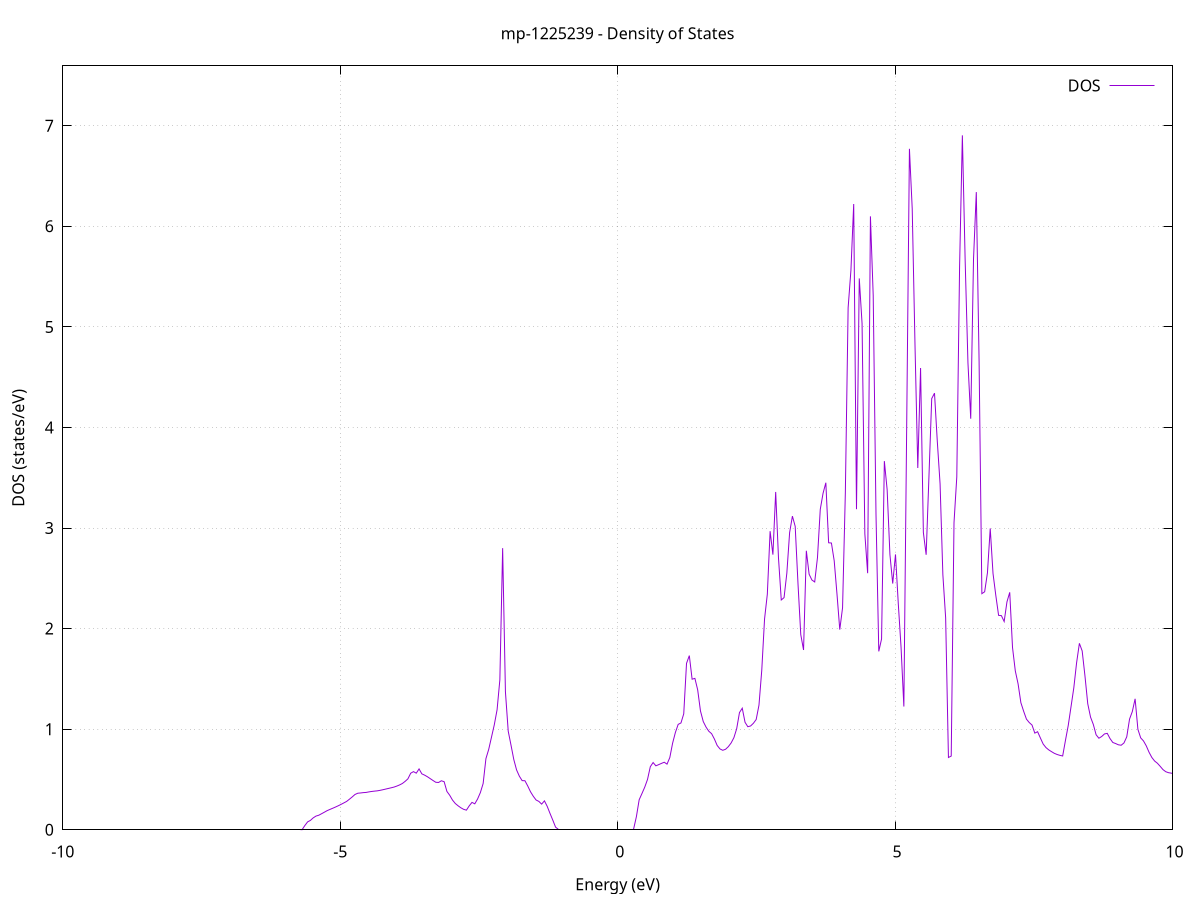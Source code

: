set title 'mp-1225239 - Density of States'
set xlabel 'Energy (eV)'
set ylabel 'DOS (states/eV)'
set grid
set xrange [-10:10]
set yrange [0:7.595]
set xzeroaxis lt -1
set terminal png size 800,600
set output 'mp-1225239_dos_gnuplot.png'
plot '-' using 1:2 with lines title 'DOS'
-51.434400 0.000000
-51.384200 0.000000
-51.334000 0.000000
-51.283800 0.000000
-51.233600 0.000000
-51.183400 0.000000
-51.133100 0.000000
-51.082900 0.000000
-51.032700 0.000000
-50.982500 0.000000
-50.932300 0.000000
-50.882100 0.000000
-50.831900 0.000000
-50.781600 0.000000
-50.731400 0.000000
-50.681200 0.000000
-50.631000 0.000000
-50.580800 0.000000
-50.530600 0.000000
-50.480300 0.000000
-50.430100 0.000000
-50.379900 0.000000
-50.329700 0.000000
-50.279500 0.000000
-50.229300 0.000000
-50.179100 0.000000
-50.128800 0.000000
-50.078600 0.000000
-50.028400 0.000000
-49.978200 0.000000
-49.928000 0.000000
-49.877800 0.000000
-49.827500 0.000000
-49.777300 0.000000
-49.727100 0.000000
-49.676900 0.000000
-49.626700 0.000000
-49.576500 0.000000
-49.526200 0.000000
-49.476000 0.000000
-49.425800 0.000000
-49.375600 0.000000
-49.325400 0.000000
-49.275200 0.000000
-49.225000 0.000000
-49.174700 0.000000
-49.124500 0.000000
-49.074300 0.000000
-49.024100 0.000000
-48.973900 0.000000
-48.923700 0.000000
-48.873400 0.000000
-48.823200 0.000000
-48.773000 0.000000
-48.722800 0.000000
-48.672600 0.000000
-48.622400 0.000000
-48.572200 0.000000
-48.521900 0.000000
-48.471700 0.000000
-48.421500 0.000000
-48.371300 0.000000
-48.321100 0.000000
-48.270900 0.000000
-48.220600 0.000000
-48.170400 0.000000
-48.120200 0.000000
-48.070000 0.000000
-48.019800 0.000000
-47.969600 0.000000
-47.919400 0.000000
-47.869100 0.000000
-47.818900 0.000000
-47.768700 0.000000
-47.718500 0.000000
-47.668300 0.000000
-47.618100 0.000000
-47.567800 0.000000
-47.517600 0.000000
-47.467400 0.000000
-47.417200 0.000000
-47.367000 0.000000
-47.316800 0.000000
-47.266600 0.000000
-47.216300 0.000000
-47.166100 0.000000
-47.115900 0.000000
-47.065700 0.000000
-47.015500 0.000000
-46.965300 0.000000
-46.915000 0.000000
-46.864800 109.337100
-46.814600 0.000000
-46.764400 26.305300
-46.714200 55.112100
-46.664000 0.000000
-46.613800 0.000000
-46.563500 0.000000
-46.513300 0.000000
-46.463100 0.000000
-46.412900 0.000000
-46.362700 37.001000
-46.312500 0.000000
-46.262200 0.000000
-46.212000 0.000000
-46.161800 0.000000
-46.111600 0.000000
-46.061400 0.000000
-46.011200 0.000000
-45.961000 0.000000
-45.910700 0.000000
-45.860500 0.000000
-45.810300 0.000000
-45.760100 0.000000
-45.709900 0.000000
-45.659700 0.000000
-45.609400 0.000000
-45.559200 0.000000
-45.509000 0.000000
-45.458800 0.000000
-45.408600 0.000000
-45.358400 0.000000
-45.308200 0.000000
-45.257900 0.000000
-45.207700 0.000000
-45.157500 0.000000
-45.107300 0.000000
-45.057100 0.000000
-45.006900 0.000000
-44.956600 0.000000
-44.906400 0.000000
-44.856200 0.000000
-44.806000 0.000000
-44.755800 0.000000
-44.705600 0.000000
-44.655400 0.000000
-44.605100 0.000000
-44.554900 0.000000
-44.504700 0.000000
-44.454500 0.000000
-44.404300 0.000000
-44.354100 0.000000
-44.303800 0.000000
-44.253600 0.000000
-44.203400 0.000000
-44.153200 0.000000
-44.103000 0.000000
-44.052800 0.000000
-44.002600 0.000000
-43.952300 0.000000
-43.902100 0.000000
-43.851900 0.000000
-43.801700 0.000000
-43.751500 0.000000
-43.701300 0.000000
-43.651000 0.000000
-43.600800 0.000000
-43.550600 0.000000
-43.500400 0.000000
-43.450200 0.000000
-43.400000 0.000000
-43.349800 0.000000
-43.299500 0.000000
-43.249300 0.000000
-43.199100 0.000000
-43.148900 0.000000
-43.098700 0.000000
-43.048500 0.000000
-42.998200 0.000000
-42.948000 0.000000
-42.897800 0.000000
-42.847600 0.000000
-42.797400 0.000000
-42.747200 0.000000
-42.697000 0.000000
-42.646700 0.000000
-42.596500 0.000000
-42.546300 0.000000
-42.496100 0.000000
-42.445900 0.000000
-42.395700 0.000000
-42.345400 0.000000
-42.295200 0.000000
-42.245000 0.000000
-42.194800 0.000000
-42.144600 0.000000
-42.094400 0.000000
-42.044200 0.000000
-41.993900 0.000000
-41.943700 0.000000
-41.893500 0.000000
-41.843300 0.000000
-41.793100 0.000000
-41.742900 0.000000
-41.692600 0.000000
-41.642400 0.000000
-41.592200 0.000000
-41.542000 0.000000
-41.491800 0.000000
-41.441600 0.000000
-41.391400 0.000000
-41.341100 0.000000
-41.290900 0.000000
-41.240700 0.000000
-41.190500 0.000000
-41.140300 0.000000
-41.090100 0.000000
-41.039800 0.000000
-40.989600 0.000000
-40.939400 0.000000
-40.889200 0.000000
-40.839000 0.000000
-40.788800 0.000000
-40.738500 0.000000
-40.688300 0.000000
-40.638100 0.000000
-40.587900 0.000000
-40.537700 0.000000
-40.487500 0.000000
-40.437300 0.000000
-40.387000 0.000000
-40.336800 0.000000
-40.286600 0.000000
-40.236400 0.000000
-40.186200 0.000000
-40.136000 0.000000
-40.085700 0.000000
-40.035500 0.000000
-39.985300 0.000000
-39.935100 0.000000
-39.884900 0.000000
-39.834700 0.000000
-39.784500 0.000000
-39.734200 0.000000
-39.684000 0.000000
-39.633800 0.000000
-39.583600 0.000000
-39.533400 0.000000
-39.483200 0.000000
-39.432900 0.000000
-39.382700 0.000000
-39.332500 0.000000
-39.282300 0.000000
-39.232100 0.000000
-39.181900 0.000000
-39.131700 0.000000
-39.081400 0.000000
-39.031200 0.000000
-38.981000 0.000000
-38.930800 0.000000
-38.880600 0.000000
-38.830400 0.000000
-38.780100 0.000000
-38.729900 0.000000
-38.679700 0.000000
-38.629500 0.000000
-38.579300 0.000000
-38.529100 0.000000
-38.478900 0.000000
-38.428600 0.000000
-38.378400 0.000000
-38.328200 0.000000
-38.278000 0.000000
-38.227800 0.000000
-38.177600 0.000000
-38.127300 0.000000
-38.077100 0.000000
-38.026900 0.000000
-37.976700 0.000000
-37.926500 0.000000
-37.876300 0.000000
-37.826100 0.000000
-37.775800 0.000000
-37.725600 0.000000
-37.675400 0.000000
-37.625200 0.000000
-37.575000 0.000000
-37.524800 0.000000
-37.474500 0.000000
-37.424300 0.000000
-37.374100 0.000000
-37.323900 0.000000
-37.273700 0.000000
-37.223500 0.000000
-37.173300 0.000000
-37.123000 0.000000
-37.072800 0.000000
-37.022600 0.000000
-36.972400 0.000000
-36.922200 0.000000
-36.872000 0.000000
-36.821700 0.000000
-36.771500 0.000000
-36.721300 0.000000
-36.671100 0.000000
-36.620900 0.000000
-36.570700 0.000000
-36.520500 0.000000
-36.470200 0.000000
-36.420000 0.000000
-36.369800 0.000000
-36.319600 0.000000
-36.269400 0.000000
-36.219200 0.000000
-36.168900 0.000000
-36.118700 0.000000
-36.068500 0.000000
-36.018300 0.000000
-35.968100 0.000000
-35.917900 0.000000
-35.867700 0.000000
-35.817400 0.000000
-35.767200 0.000000
-35.717000 0.000000
-35.666800 0.000000
-35.616600 0.000000
-35.566400 0.000000
-35.516100 0.000000
-35.465900 0.000000
-35.415700 0.000000
-35.365500 0.000000
-35.315300 0.000000
-35.265100 0.000000
-35.214900 0.000000
-35.164600 0.000000
-35.114400 0.000000
-35.064200 0.000000
-35.014000 0.000000
-34.963800 0.000000
-34.913600 0.000000
-34.863300 0.000000
-34.813100 0.000000
-34.762900 0.000000
-34.712700 0.000000
-34.662500 0.000000
-34.612300 0.000000
-34.562100 0.000000
-34.511800 0.000000
-34.461600 0.000000
-34.411400 0.000000
-34.361200 0.000000
-34.311000 0.000000
-34.260800 0.000000
-34.210500 0.000000
-34.160300 0.000000
-34.110100 0.000000
-34.059900 0.000000
-34.009700 0.000000
-33.959500 0.000000
-33.909300 0.000000
-33.859000 0.000000
-33.808800 0.000000
-33.758600 0.000000
-33.708400 0.000000
-33.658200 0.000000
-33.608000 0.000000
-33.557700 0.000000
-33.507500 0.000000
-33.457300 0.000000
-33.407100 0.000000
-33.356900 0.000000
-33.306700 0.000000
-33.256500 0.000000
-33.206200 0.000000
-33.156000 0.000000
-33.105800 0.000000
-33.055600 0.000000
-33.005400 0.000000
-32.955200 0.000000
-32.904900 0.000000
-32.854700 0.000000
-32.804500 0.000000
-32.754300 0.000000
-32.704100 0.000000
-32.653900 0.000000
-32.603700 0.000000
-32.553400 0.000000
-32.503200 0.000000
-32.453000 0.000000
-32.402800 0.000000
-32.352600 0.000000
-32.302400 0.000000
-32.252100 0.000000
-32.201900 0.000000
-32.151700 0.000000
-32.101500 0.000000
-32.051300 0.000000
-32.001100 0.000000
-31.950800 0.000000
-31.900600 0.000000
-31.850400 0.000000
-31.800200 0.000000
-31.750000 0.000000
-31.699800 0.000000
-31.649600 0.000000
-31.599300 0.000000
-31.549100 0.000000
-31.498900 0.000000
-31.448700 0.000000
-31.398500 0.000000
-31.348300 0.000000
-31.298000 0.000000
-31.247800 0.000000
-31.197600 0.000000
-31.147400 0.000000
-31.097200 0.000000
-31.047000 0.000000
-30.996800 0.000000
-30.946500 0.000000
-30.896300 0.000000
-30.846100 0.000000
-30.795900 0.000000
-30.745700 0.000000
-30.695500 0.000000
-30.645200 0.000000
-30.595000 0.000000
-30.544800 0.000000
-30.494600 0.000000
-30.444400 0.000000
-30.394200 0.000000
-30.344000 0.000000
-30.293700 0.000000
-30.243500 0.000000
-30.193300 0.000000
-30.143100 0.000000
-30.092900 0.000000
-30.042700 0.000000
-29.992400 0.000000
-29.942200 0.000000
-29.892000 0.000000
-29.841800 0.000000
-29.791600 0.000000
-29.741400 0.000000
-29.691200 0.000000
-29.640900 0.000000
-29.590700 0.000000
-29.540500 0.000000
-29.490300 0.000000
-29.440100 0.000000
-29.389900 0.000000
-29.339600 0.000000
-29.289400 0.000000
-29.239200 0.000000
-29.189000 0.000000
-29.138800 0.000000
-29.088600 0.000000
-29.038400 0.000000
-28.988100 0.000000
-28.937900 0.000000
-28.887700 0.000000
-28.837500 0.000000
-28.787300 0.000000
-28.737100 0.000000
-28.686800 0.000000
-28.636600 0.000000
-28.586400 0.000000
-28.536200 0.000000
-28.486000 0.000000
-28.435800 0.000000
-28.385600 0.000000
-28.335300 0.000000
-28.285100 0.000000
-28.234900 0.000000
-28.184700 0.000000
-28.134500 0.000000
-28.084300 0.000000
-28.034000 0.000000
-27.983800 0.000000
-27.933600 0.000000
-27.883400 0.000000
-27.833200 0.000000
-27.783000 0.000000
-27.732800 0.000000
-27.682500 0.000000
-27.632300 0.000000
-27.582100 0.000000
-27.531900 0.000000
-27.481700 0.000000
-27.431500 0.000000
-27.381200 0.000000
-27.331000 0.000000
-27.280800 0.000000
-27.230600 0.000000
-27.180400 0.000000
-27.130200 0.000000
-27.080000 0.000000
-27.029700 0.000000
-26.979500 0.000000
-26.929300 0.000000
-26.879100 0.000000
-26.828900 0.000000
-26.778700 0.000000
-26.728400 0.000000
-26.678200 0.000000
-26.628000 0.000000
-26.577800 0.000000
-26.527600 0.000000
-26.477400 0.000000
-26.427200 0.000000
-26.376900 0.000000
-26.326700 0.000000
-26.276500 0.000000
-26.226300 0.000000
-26.176100 0.000000
-26.125900 0.000000
-26.075600 0.000000
-26.025400 0.000000
-25.975200 0.000000
-25.925000 0.000000
-25.874800 0.000000
-25.824600 0.000000
-25.774400 0.000000
-25.724100 0.000000
-25.673900 0.000000
-25.623700 0.000000
-25.573500 0.000000
-25.523300 0.000000
-25.473100 0.000000
-25.422800 0.000000
-25.372600 0.000000
-25.322400 0.000000
-25.272200 0.000000
-25.222000 0.000000
-25.171800 0.000000
-25.121600 0.000000
-25.071300 0.000000
-25.021100 0.000000
-24.970900 0.000000
-24.920700 0.000000
-24.870500 0.000000
-24.820300 0.000000
-24.770000 0.000000
-24.719800 0.000000
-24.669600 0.000000
-24.619400 0.000000
-24.569200 0.000000
-24.519000 0.000000
-24.468800 0.000000
-24.418500 0.000000
-24.368300 0.000000
-24.318100 0.000000
-24.267900 0.000000
-24.217700 0.000000
-24.167500 0.000000
-24.117200 0.000000
-24.067000 0.000000
-24.016800 0.000000
-23.966600 0.000000
-23.916400 0.000000
-23.866200 0.000000
-23.815900 0.000000
-23.765700 0.000000
-23.715500 0.000000
-23.665300 0.000000
-23.615100 0.000000
-23.564900 0.000000
-23.514700 0.000000
-23.464400 0.000000
-23.414200 0.000000
-23.364000 0.000000
-23.313800 0.000000
-23.263600 0.000000
-23.213400 0.000000
-23.163100 0.000000
-23.112900 0.000000
-23.062700 0.000000
-23.012500 0.000000
-22.962300 0.000000
-22.912100 0.000000
-22.861900 0.000000
-22.811600 0.000000
-22.761400 0.000000
-22.711200 0.000000
-22.661000 0.000000
-22.610800 0.000000
-22.560600 0.000000
-22.510300 0.000000
-22.460100 0.000000
-22.409900 0.000000
-22.359700 0.000000
-22.309500 0.000000
-22.259300 0.000000
-22.209100 0.000000
-22.158800 0.000000
-22.108600 0.000000
-22.058400 0.000000
-22.008200 0.000000
-21.958000 0.000000
-21.907800 0.000000
-21.857500 0.000000
-21.807300 0.000000
-21.757100 0.000000
-21.706900 0.000000
-21.656700 0.000000
-21.606500 0.000000
-21.556300 0.000000
-21.506000 0.000000
-21.455800 0.000000
-21.405600 0.000000
-21.355400 0.000000
-21.305200 0.000000
-21.255000 0.000000
-21.204700 0.000000
-21.154500 0.000000
-21.104300 0.000000
-21.054100 0.000000
-21.003900 0.000000
-20.953700 0.000000
-20.903500 0.000000
-20.853200 0.000000
-20.803000 0.000000
-20.752800 0.000000
-20.702600 0.000000
-20.652400 0.000000
-20.602200 0.000000
-20.551900 0.000000
-20.501700 0.000000
-20.451500 0.000000
-20.401300 0.000000
-20.351100 0.000000
-20.300900 0.000000
-20.250700 0.000000
-20.200400 0.000000
-20.150200 0.000000
-20.100000 0.000000
-20.049800 0.000000
-19.999600 0.000000
-19.949400 0.000000
-19.899100 0.000000
-19.848900 0.000000
-19.798700 0.000000
-19.748500 0.000000
-19.698300 0.000000
-19.648100 0.000000
-19.597900 0.000000
-19.547600 0.000000
-19.497400 0.000000
-19.447200 0.000000
-19.397000 0.000000
-19.346800 0.000000
-19.296600 0.000000
-19.246300 0.000000
-19.196100 0.000000
-19.145900 0.000000
-19.095700 0.000000
-19.045500 0.000000
-18.995300 0.000000
-18.945100 0.000000
-18.894800 0.000000
-18.844600 0.000000
-18.794400 0.000000
-18.744200 0.000000
-18.694000 0.000000
-18.643800 0.000000
-18.593500 0.000000
-18.543300 0.000000
-18.493100 0.000000
-18.442900 0.000000
-18.392700 0.000000
-18.342500 0.000000
-18.292300 0.000000
-18.242000 0.000000
-18.191800 0.000000
-18.141600 0.000000
-18.091400 0.000000
-18.041200 0.000000
-17.991000 0.000000
-17.940700 0.000000
-17.890500 0.000000
-17.840300 0.000000
-17.790100 0.000000
-17.739900 0.000000
-17.689700 0.000000
-17.639500 0.000000
-17.589200 0.000000
-17.539000 0.000000
-17.488800 0.000000
-17.438600 0.000000
-17.388400 93.731900
-17.338200 68.936900
-17.287900 0.000000
-17.237700 0.000000
-17.187500 0.000000
-17.137300 0.000000
-17.087100 0.000000
-17.036900 0.000000
-16.986700 0.000000
-16.936400 0.000000
-16.886200 0.000000
-16.836000 0.000000
-16.785800 0.000000
-16.735600 0.000000
-16.685400 0.000000
-16.635100 0.000000
-16.584900 0.000000
-16.534700 0.000000
-16.484500 0.000000
-16.434300 0.000000
-16.384100 0.000000
-16.333900 0.000000
-16.283600 0.000000
-16.233400 0.000000
-16.183200 0.000000
-16.133000 0.000000
-16.082800 0.000000
-16.032600 0.000000
-15.982300 0.000000
-15.932100 0.000000
-15.881900 0.000000
-15.831700 0.000000
-15.781500 0.000000
-15.731300 0.000000
-15.681100 0.000000
-15.630800 0.000000
-15.580600 0.000000
-15.530400 0.000000
-15.480200 0.000000
-15.430000 0.000000
-15.379800 0.000000
-15.329500 0.000000
-15.279300 0.000000
-15.229100 0.000000
-15.178900 0.000000
-15.128700 0.000000
-15.078500 0.000000
-15.028200 0.000000
-14.978000 0.000000
-14.927800 0.000000
-14.877600 0.000000
-14.827400 0.000000
-14.777200 0.000000
-14.727000 0.000000
-14.676700 0.000000
-14.626500 0.000000
-14.576300 0.000000
-14.526100 0.000000
-14.475900 0.000000
-14.425700 0.000000
-14.375400 0.000000
-14.325200 0.000000
-14.275000 0.000000
-14.224800 0.000000
-14.174600 0.000000
-14.124400 0.000000
-14.074200 0.000000
-14.023900 0.000000
-13.973700 0.000000
-13.923500 0.000000
-13.873300 0.000000
-13.823100 0.000000
-13.772900 0.000000
-13.722600 0.000000
-13.672400 0.000000
-13.622200 0.000000
-13.572000 0.000000
-13.521800 0.000000
-13.471600 0.000000
-13.421400 0.000000
-13.371100 0.000000
-13.320900 0.000000
-13.270700 0.000000
-13.220500 0.000000
-13.170300 0.000000
-13.120100 0.000000
-13.069800 0.000000
-13.019600 0.000000
-12.969400 0.000000
-12.919200 0.000000
-12.869000 0.000000
-12.818800 0.000000
-12.768600 0.000000
-12.718300 0.000000
-12.668100 0.000000
-12.617900 0.000000
-12.567700 0.000000
-12.517500 0.000000
-12.467300 0.000000
-12.417000 0.000000
-12.366800 0.000000
-12.316600 0.000000
-12.266400 0.000000
-12.216200 0.000000
-12.166000 0.000000
-12.115800 0.000000
-12.065500 0.000000
-12.015300 0.000000
-11.965100 0.000000
-11.914900 0.000000
-11.864700 0.000000
-11.814500 0.000000
-11.764200 0.000000
-11.714000 0.000000
-11.663800 0.000000
-11.613600 0.000000
-11.563400 0.000000
-11.513200 0.000000
-11.463000 0.000000
-11.412700 0.000000
-11.362500 0.000000
-11.312300 0.000000
-11.262100 0.000000
-11.211900 0.000000
-11.161700 0.000000
-11.111400 0.000000
-11.061200 0.000000
-11.011000 0.000000
-10.960800 0.000000
-10.910600 0.000000
-10.860400 0.000000
-10.810200 0.000000
-10.759900 0.000000
-10.709700 0.000000
-10.659500 0.000000
-10.609300 0.000000
-10.559100 0.000000
-10.508900 0.000000
-10.458600 0.000000
-10.408400 0.000000
-10.358200 0.000000
-10.308000 0.000000
-10.257800 0.000000
-10.207600 0.000000
-10.157400 0.000000
-10.107100 0.000000
-10.056900 0.000000
-10.006700 0.000000
-9.956500 0.000000
-9.906300 0.000000
-9.856100 0.000000
-9.805800 0.000000
-9.755600 0.000000
-9.705400 0.000000
-9.655200 0.000000
-9.605000 0.000000
-9.554800 0.000000
-9.504600 0.000000
-9.454300 0.000000
-9.404100 0.000000
-9.353900 0.000000
-9.303700 0.000000
-9.253500 0.000000
-9.203300 0.000000
-9.153000 0.000000
-9.102800 0.000000
-9.052600 0.000000
-9.002400 0.000000
-8.952200 0.000000
-8.902000 0.000000
-8.851800 0.000000
-8.801500 0.000000
-8.751300 0.000000
-8.701100 0.000000
-8.650900 0.000000
-8.600700 0.000000
-8.550500 0.000000
-8.500200 0.000000
-8.450000 0.000000
-8.399800 0.000000
-8.349600 0.000000
-8.299400 0.000000
-8.249200 0.000000
-8.199000 0.000000
-8.148700 0.000000
-8.098500 0.000000
-8.048300 0.000000
-7.998100 0.000000
-7.947900 0.000000
-7.897700 0.000000
-7.847400 0.000000
-7.797200 0.000000
-7.747000 0.000000
-7.696800 0.000000
-7.646600 0.000000
-7.596400 0.000000
-7.546200 0.000000
-7.495900 0.000000
-7.445700 0.000000
-7.395500 0.000000
-7.345300 0.000000
-7.295100 0.000000
-7.244900 0.000000
-7.194600 0.000000
-7.144400 0.000000
-7.094200 0.000000
-7.044000 0.000000
-6.993800 0.000000
-6.943600 0.000000
-6.893400 0.000000
-6.843100 0.000000
-6.792900 0.000000
-6.742700 0.000000
-6.692500 0.000000
-6.642300 0.000000
-6.592100 0.000000
-6.541800 0.000000
-6.491600 0.000000
-6.441400 0.000000
-6.391200 0.000000
-6.341000 0.000000
-6.290800 0.000000
-6.240500 0.000000
-6.190300 0.000000
-6.140100 0.000000
-6.089900 0.000000
-6.039700 0.000000
-5.989500 0.000000
-5.939300 0.000000
-5.889000 0.000000
-5.838800 0.000000
-5.788600 0.000000
-5.738400 0.000000
-5.688200 0.000400
-5.638000 0.041800
-5.587700 0.078500
-5.537500 0.093100
-5.487300 0.118200
-5.437100 0.136100
-5.386900 0.144500
-5.336700 0.159400
-5.286500 0.174500
-5.236200 0.190100
-5.186000 0.202200
-5.135800 0.213900
-5.085600 0.225900
-5.035400 0.238700
-4.985200 0.252400
-4.934900 0.267100
-4.884700 0.281800
-4.834500 0.303700
-4.784300 0.326300
-4.734100 0.350800
-4.683900 0.363400
-4.633700 0.366000
-4.583400 0.369400
-4.533200 0.371400
-4.483000 0.376600
-4.432800 0.381000
-4.382600 0.384300
-4.332400 0.387100
-4.282100 0.392100
-4.231900 0.398000
-4.181700 0.404500
-4.131500 0.411000
-4.081300 0.417500
-4.031100 0.424500
-3.980900 0.434200
-3.930600 0.445800
-3.880400 0.460000
-3.830200 0.481300
-3.780000 0.506400
-3.729800 0.562300
-3.679600 0.578100
-3.629300 0.562900
-3.579100 0.605100
-3.528900 0.556100
-3.478700 0.543200
-3.428500 0.527300
-3.378300 0.508700
-3.328100 0.490100
-3.277800 0.472300
-3.227600 0.470300
-3.177400 0.487300
-3.127200 0.478300
-3.077000 0.381200
-3.026800 0.343200
-2.976500 0.295600
-2.926300 0.261400
-2.876100 0.238500
-2.825900 0.218800
-2.775700 0.203200
-2.725500 0.195100
-2.675300 0.237700
-2.625000 0.272400
-2.574800 0.257900
-2.524600 0.305800
-2.474400 0.369400
-2.424200 0.459900
-2.374000 0.707300
-2.323700 0.799600
-2.273500 0.921200
-2.223300 1.043300
-2.173100 1.192600
-2.122900 1.490400
-2.072700 2.799900
-2.022500 1.371100
-1.972200 0.980600
-1.922000 0.841500
-1.871800 0.698800
-1.821600 0.595000
-1.771400 0.532800
-1.721200 0.488600
-1.670900 0.487600
-1.620700 0.435800
-1.570500 0.377900
-1.520300 0.333200
-1.470100 0.296100
-1.419900 0.282000
-1.369700 0.255100
-1.319400 0.287500
-1.269200 0.232700
-1.219000 0.162700
-1.168800 0.096100
-1.118600 0.026100
-1.068400 0.000000
-1.018100 0.000000
-0.967900 0.000000
-0.917700 0.000000
-0.867500 0.000000
-0.817300 0.000000
-0.767100 0.000000
-0.716900 0.000000
-0.666600 0.000000
-0.616400 0.000000
-0.566200 0.000000
-0.516000 0.000000
-0.465800 0.000000
-0.415600 0.000000
-0.365300 0.000000
-0.315100 0.000000
-0.264900 0.000000
-0.214700 0.000000
-0.164500 0.000000
-0.114300 0.000000
-0.064100 0.000000
-0.013800 0.000000
0.036400 0.000000
0.086600 0.000000
0.136800 0.000000
0.187000 0.000000
0.237200 0.000000
0.287500 0.000000
0.337700 0.129800
0.387900 0.298300
0.438100 0.360200
0.488300 0.423700
0.538500 0.500800
0.588700 0.627100
0.639000 0.668500
0.689200 0.635900
0.739400 0.647600
0.789600 0.660000
0.839800 0.671500
0.890000 0.652600
0.940300 0.718400
0.990500 0.860700
1.040700 0.967700
1.090900 1.048000
1.141100 1.062000
1.191300 1.152700
1.241500 1.654800
1.291800 1.731700
1.342000 1.497100
1.392200 1.505300
1.442400 1.391300
1.492600 1.181600
1.542800 1.076200
1.593100 1.020900
1.643300 0.979600
1.693500 0.955400
1.743700 0.902500
1.793900 0.838200
1.844100 0.803900
1.894300 0.790300
1.944600 0.800200
1.994800 0.826300
2.045000 0.863000
2.095200 0.915600
2.145400 1.004800
2.195600 1.165100
2.245900 1.208800
2.296100 1.068500
2.346300 1.024600
2.396500 1.032200
2.446700 1.058900
2.496900 1.096500
2.547200 1.239600
2.597400 1.585700
2.647600 2.095000
2.697800 2.342600
2.748000 2.968900
2.798200 2.735700
2.848400 3.358700
2.898700 2.702900
2.948900 2.284800
2.999100 2.308000
3.049300 2.551300
3.099500 2.955000
3.149700 3.118400
3.200000 3.016600
3.250200 2.449200
3.300400 1.940600
3.350600 1.787700
3.400800 2.774200
3.451000 2.540700
3.501200 2.483400
3.551500 2.463900
3.601700 2.707300
3.651900 3.185900
3.702100 3.345600
3.752300 3.450400
3.802500 2.853500
3.852800 2.851000
3.903000 2.674900
3.953200 2.343500
4.003400 1.990000
4.053600 2.207500
4.103800 3.349300
4.154000 5.190400
4.204300 5.562100
4.254500 6.221800
4.304700 3.187600
4.354900 5.482000
4.405100 5.034200
4.455300 2.942300
4.505600 2.550900
4.555800 6.099100
4.606000 5.312000
4.656200 3.137500
4.706400 1.773700
4.756600 1.897200
4.806800 3.665400
4.857100 3.381600
4.907300 2.735700
4.957500 2.448100
5.007700 2.737800
5.057900 2.248200
5.108100 1.811900
5.158400 1.225200
5.208600 3.974000
5.258800 6.770300
5.309000 6.175300
5.359200 4.819100
5.409400 3.597000
5.459600 4.590900
5.509900 2.956400
5.560100 2.734100
5.610300 3.508300
5.660500 4.287000
5.710700 4.341100
5.760900 3.863700
5.811200 3.438700
5.861400 2.535900
5.911600 2.106400
5.961800 0.718700
6.012000 0.733000
6.062200 3.052800
6.112400 3.507900
6.162700 5.594200
6.212900 6.904600
6.263100 5.662300
6.313300 4.644600
6.363500 4.086800
6.413700 5.672600
6.464000 6.340000
6.514200 4.659900
6.564400 2.347500
6.614600 2.366400
6.664800 2.554500
6.715000 2.996000
6.765200 2.548300
6.815500 2.330600
6.865700 2.131800
6.915900 2.129100
6.966100 2.070500
7.016300 2.265500
7.066500 2.360800
7.116800 1.811800
7.167000 1.579200
7.217200 1.450600
7.267400 1.263600
7.317600 1.177900
7.367800 1.100200
7.418000 1.066200
7.468300 1.041200
7.518500 0.961200
7.568700 0.975000
7.618900 0.913000
7.669100 0.852300
7.719300 0.817400
7.769600 0.794300
7.819800 0.776800
7.870000 0.760200
7.920200 0.748600
7.970400 0.740000
8.020600 0.733700
8.070800 0.888500
8.121100 1.037700
8.171300 1.224200
8.221500 1.411800
8.271700 1.660900
8.321900 1.853700
8.372100 1.778100
8.422400 1.529700
8.472600 1.253200
8.522800 1.120400
8.573000 1.047000
8.623200 0.944500
8.673400 0.910200
8.723600 0.927300
8.773900 0.952900
8.824100 0.958700
8.874300 0.906600
8.924500 0.867900
8.974700 0.857400
9.024900 0.844800
9.075200 0.840600
9.125400 0.863300
9.175600 0.924200
9.225800 1.100300
9.276000 1.175500
9.326200 1.302100
9.376400 0.998900
9.426700 0.913800
9.476900 0.883600
9.527100 0.834700
9.577300 0.770900
9.627500 0.719200
9.677700 0.683700
9.728000 0.661400
9.778200 0.630800
9.828400 0.598200
9.878600 0.577300
9.928800 0.567400
9.979000 0.563000
10.029200 0.555700
10.079500 0.554300
10.129700 0.577900
10.179900 0.628700
10.230100 0.688600
10.280300 0.781900
10.330500 0.829000
10.380800 0.852600
10.431000 0.848200
10.481200 0.821700
10.531400 0.773600
10.581600 0.750300
10.631800 0.776200
10.682000 0.826200
10.732300 0.873800
10.782500 0.885000
10.832700 0.858400
10.882900 0.816900
10.933100 0.750400
10.983300 0.779800
11.033600 0.808800
11.083800 0.809300
11.134000 0.687900
11.184200 0.652300
11.234400 0.643500
11.284600 0.598600
11.334900 0.565800
11.385100 0.529100
11.435300 0.535800
11.485500 0.627500
11.535700 0.716500
11.585900 0.736200
11.636100 0.700800
11.686400 0.674700
11.736600 0.678200
11.786800 0.701700
11.837000 0.729500
11.887200 0.759000
11.937400 0.809000
11.987700 0.878200
12.037900 0.955600
12.088100 1.059100
12.138300 1.158400
12.188500 1.180300
12.238700 1.159800
12.288900 1.217600
12.339200 1.135400
12.389400 1.004700
12.439600 0.863900
12.489800 0.870700
12.540000 0.918200
12.590200 0.969700
12.640500 1.031300
12.690700 1.091400
12.740900 1.119300
12.791100 1.180400
12.841300 1.263500
12.891500 1.395100
12.941700 1.400300
12.992000 1.423000
13.042200 1.408100
13.092400 1.320600
13.142600 1.229600
13.192800 1.134900
13.243000 1.040100
13.293300 0.970700
13.343500 0.930900
13.393700 0.909400
13.443900 0.925000
13.494100 0.912800
13.544300 0.957200
13.594500 1.011600
13.644800 1.058200
13.695000 1.056400
13.745200 1.053700
13.795400 1.070300
13.845600 1.121000
13.895800 1.223100
13.946100 1.189200
13.996300 1.224300
14.046500 1.205600
14.096700 1.150900
14.146900 1.277200
14.197100 1.187600
14.247300 1.219500
14.297600 1.180100
14.347800 1.212600
14.398000 1.260600
14.448200 1.300000
14.498400 1.248200
14.548600 1.232600
14.598900 1.209300
14.649100 1.232400
14.699300 1.224300
14.749500 1.187800
14.799700 1.137300
14.849900 1.105300
14.900100 1.073000
14.950400 1.009300
15.000600 0.957200
15.050800 0.914200
15.101000 0.891400
15.151200 0.878700
15.201400 0.877300
15.251700 0.889200
15.301900 0.910000
15.352100 0.940200
15.402300 0.976900
15.452500 1.544700
15.502700 1.099900
15.552900 1.087000
15.603200 1.054600
15.653400 1.047500
15.703600 1.019800
15.753800 0.989300
15.804000 0.971000
15.854200 0.954900
15.904500 0.948400
15.954700 0.953800
16.004900 0.945400
16.055100 0.973600
16.105300 1.077400
16.155500 1.088100
16.205700 1.062300
16.256000 1.043000
16.306200 1.029900
16.356400 1.026400
16.406600 1.027100
16.456800 1.053000
16.507000 1.044800
16.557300 1.027500
16.607500 0.990200
16.657700 0.945800
16.707900 0.936000
16.758100 0.941200
16.808300 0.933800
16.858500 0.939000
16.908800 0.963100
16.959000 0.962600
17.009200 0.894900
17.059400 0.825600
17.109600 0.812900
17.159800 0.789900
17.210100 0.771400
17.260300 0.760400
17.310500 0.756000
17.360700 0.765600
17.410900 0.784100
17.461100 0.835000
17.511300 0.931000
17.561600 1.007300
17.611800 1.035800
17.662000 1.065900
17.712200 1.086800
17.762400 1.083900
17.812600 1.062800
17.862900 1.039600
17.913100 0.988400
17.963300 0.918200
18.013500 0.828300
18.063700 0.787400
18.113900 0.767500
18.164100 0.754800
18.214400 0.757600
18.264600 0.766400
18.314800 0.758600
18.365000 0.751900
18.415200 0.751700
18.465400 0.771100
18.515700 0.795200
18.565900 0.859800
18.616100 0.903600
18.666300 0.945300
18.716500 1.011100
18.766700 1.093200
18.816900 1.116700
18.867200 1.136500
18.917400 1.177800
18.967600 1.186700
19.017800 1.208900
19.068000 1.189000
19.118200 1.149800
19.168500 1.090400
19.218700 1.008200
19.268900 0.884300
19.319100 0.825700
19.369300 0.828300
19.419500 0.845500
19.469800 0.831800
19.520000 0.816900
19.570200 0.820000
19.620400 0.812800
19.670600 0.823400
19.720800 0.853800
19.771000 0.900900
19.821300 0.960400
19.871500 1.064600
19.921700 1.223400
19.971900 1.214100
20.022100 1.230000
20.072300 1.233200
20.122600 1.221000
20.172800 1.167700
20.223000 1.117100
20.273200 1.063700
20.323400 1.027200
20.373600 1.003200
20.423800 1.025800
20.474100 1.053500
20.524300 1.092700
20.574500 1.136000
20.624700 1.182800
20.674900 1.163500
20.725100 1.157200
20.775400 1.167700
20.825600 1.235400
20.875800 1.282700
20.926000 1.328200
20.976200 1.347600
21.026400 1.399500
21.076600 1.298600
21.126900 1.249800
21.177100 1.261700
21.227300 1.276800
21.277500 1.295700
21.327700 1.305900
21.377900 1.300400
21.428200 1.267500
21.478400 1.247700
21.528600 1.279200
21.578800 1.110700
21.629000 1.052800
21.679200 1.041700
21.729400 1.051200
21.779700 1.084200
21.829900 1.161300
21.880100 1.251900
21.930300 1.339300
21.980500 1.447800
22.030700 1.600200
22.081000 1.680600
22.131200 1.674500
22.181400 1.522000
22.231600 1.390100
22.281800 1.282800
22.332000 1.208700
22.382200 1.178100
22.432500 1.140300
22.482700 1.080100
22.532900 1.041900
22.583100 1.065200
22.633300 1.110600
22.683500 1.131400
22.733800 1.193300
22.784000 1.299000
22.834200 1.574700
22.884400 1.785300
22.934600 1.756500
22.984800 1.534900
23.035000 1.415800
23.085300 1.324900
23.135500 1.169300
23.185700 0.974000
23.235900 0.856000
23.286100 0.832400
23.336300 0.882900
23.386600 1.028400
23.436800 1.133300
23.487000 1.250200
23.537200 1.274000
23.587400 1.235000
23.637600 1.213700
23.687800 1.199900
23.738100 1.175000
23.788300 1.159400
23.838500 1.168000
23.888700 1.179200
23.938900 1.188300
23.989100 1.177000
24.039400 1.156900
24.089600 1.144800
24.139800 1.132700
24.190000 1.126400
24.240200 1.154800
24.290400 1.181300
24.340600 1.230600
24.390900 1.287100
24.441100 1.316500
24.491300 1.360900
24.541500 1.445100
24.591700 1.394300
24.641900 1.332800
24.692200 1.273300
24.742400 1.275200
24.792600 1.290800
24.842800 1.296700
24.893000 1.349400
24.943200 1.401100
24.993400 1.417400
25.043700 1.447500
25.093900 1.481600
25.144100 1.487600
25.194300 1.504700
25.244500 1.431600
25.294700 1.380300
25.345000 1.364100
25.395200 1.364800
25.445400 1.350900
25.495600 1.364700
25.545800 1.317600
25.596000 1.267500
25.646200 1.263400
25.696500 1.309800
25.746700 1.391100
25.796900 1.473600
25.847100 1.418300
25.897300 1.228500
25.947500 1.229600
25.997800 1.170500
26.048000 1.077500
26.098200 1.048500
26.148400 1.040400
26.198600 1.062100
26.248800 1.038100
26.299000 1.049500
26.349300 1.098300
26.399500 1.169600
26.449700 1.304900
26.499900 1.436100
26.550100 1.452700
26.600300 1.406000
26.650600 1.362100
26.700800 1.365000
26.751000 1.371700
26.801200 1.376900
26.851400 1.388900
26.901600 1.322900
26.951800 1.265000
27.002100 1.163800
27.052300 1.083800
27.102500 1.031500
27.152700 0.970100
27.202900 0.934900
27.253100 0.919300
27.303400 0.962600
27.353600 0.982900
27.403800 1.042300
27.454000 0.988200
27.504200 0.983300
27.554400 1.079000
27.604600 1.144500
27.654900 1.154600
27.705100 1.203200
27.755300 1.237200
27.805500 1.332800
27.855700 1.333200
27.905900 1.386600
27.956200 1.476300
28.006400 1.516600
28.056600 1.489700
28.106800 1.430200
28.157000 1.382100
28.207200 1.328400
28.257500 1.345600
28.307700 1.514300
28.357900 1.496300
28.408100 1.483500
28.458300 1.422200
28.508500 1.376500
28.558700 1.317500
28.609000 1.251500
28.659200 1.182700
28.709400 1.126200
28.759600 1.093900
28.809800 1.080600
28.860000 1.081400
28.910300 1.152200
28.960500 1.229400
29.010700 1.318900
29.060900 1.423900
29.111100 1.466800
29.161300 1.443900
29.211500 1.464600
29.261800 1.477400
29.312000 1.412100
29.362200 1.334200
29.412400 1.251400
29.462600 1.242700
29.512800 1.242300
29.563100 1.129200
29.613300 1.122600
29.663500 1.116700
29.713700 1.116200
29.763900 1.132900
29.814100 1.157800
29.864300 1.192800
29.914600 1.320700
29.964800 1.390500
30.015000 1.468100
30.065200 1.492200
30.115400 1.488300
30.165600 1.471900
30.215900 1.439900
30.266100 1.418800
30.316300 1.441900
30.366500 1.380800
30.416700 1.369400
30.466900 1.312500
30.517100 1.340100
30.567400 1.418100
30.617600 1.545400
30.667800 1.665200
30.718000 1.600000
30.768200 1.590400
30.818400 1.538500
30.868700 1.481500
30.918900 1.430400
30.969100 1.408400
31.019300 1.424600
31.069500 1.443000
31.119700 1.421000
31.169900 1.417100
31.220200 1.431900
31.270400 1.410400
31.320600 1.406500
31.370800 1.393800
31.421000 1.362000
31.471200 1.314300
31.521500 1.317300
31.571700 1.379900
31.621900 1.424500
31.672100 1.499300
31.722300 1.494100
31.772500 1.503100
31.822700 1.478300
31.873000 1.457100
31.923200 1.424000
31.973400 1.371900
32.023600 1.297800
32.073800 1.232400
32.124000 1.178700
32.174300 1.235600
32.224500 1.258100
32.274700 1.254000
32.324900 1.293800
32.375100 1.309500
32.425300 1.293300
32.475500 1.295200
32.525800 1.336500
32.576000 1.357300
32.626200 1.382800
32.676400 1.433100
32.726600 1.430700
32.776800 1.443700
32.827100 1.479800
32.877300 1.512400
32.927500 1.571200
32.977700 1.545100
33.027900 1.578700
33.078100 1.580600
33.128300 1.608000
33.178600 1.601200
33.228800 1.549700
33.279000 1.527200
33.329200 1.483300
33.379400 1.410400
33.429600 1.382300
33.479900 1.409800
33.530100 1.517500
33.580300 1.546600
33.630500 1.572900
33.680700 1.586400
33.730900 1.578400
33.781100 1.568900
33.831400 1.544800
33.881600 1.511500
33.931800 1.529000
33.982000 1.544500
34.032200 1.568800
34.082400 1.566200
34.132700 1.565200
34.182900 1.584700
34.233100 1.569700
34.283300 1.589800
34.333500 1.499800
34.383700 1.515600
34.433900 1.492900
34.484200 1.496800
34.534400 1.543900
34.584600 1.519100
34.634800 1.484200
34.685000 1.449800
34.735200 1.409900
34.785500 1.423500
34.835700 1.421600
34.885900 1.427900
34.936100 1.431900
34.986300 1.469100
35.036500 1.438600
35.086700 1.411500
35.137000 1.418800
35.187200 1.413000
35.237400 1.392300
35.287600 1.397600
35.337800 1.435800
35.388000 1.471400
35.438300 1.518500
35.488500 1.567500
35.538700 1.567500
35.588900 1.510500
35.639100 1.378200
35.689300 1.292100
35.739500 1.277300
35.789800 1.341500
35.840000 1.427100
35.890200 1.451900
35.940400 1.466900
35.990600 1.490600
36.040800 1.502200
36.091100 1.519700
36.141300 1.533000
36.191500 1.479500
36.241700 1.466500
36.291900 1.521100
36.342100 1.570600
36.392300 1.508900
36.442600 1.375100
36.492800 1.345600
36.543000 1.374700
36.593200 1.502000
36.643400 1.530900
36.693600 1.555200
36.743900 1.561500
36.794100 1.523700
36.844300 1.472400
36.894500 1.389100
36.944700 1.324000
36.994900 1.292200
37.045200 1.294700
37.095400 1.304600
37.145600 1.352800
37.195800 1.417500
37.246000 1.478500
37.296200 1.608500
37.346400 1.622300
37.396700 1.671800
37.446900 1.729300
37.497100 1.726500
37.547300 1.718700
37.597500 1.747900
37.647700 1.693400
37.698000 1.622300
37.748200 1.576100
37.798400 1.551400
37.848600 1.535100
37.898800 1.523400
37.949000 1.524500
37.999200 1.480100
38.049500 1.471300
38.099700 1.465600
38.149900 1.457500
38.200100 1.459600
38.250300 1.483300
38.300500 1.515000
38.350800 1.538300
38.401000 1.621500
38.451200 1.716500
38.501400 1.716100
38.551600 1.715100
38.601800 1.774600
38.652000 1.828900
38.702300 1.832200
38.752500 1.773200
38.802700 1.688500
38.852900 1.613200
38.903100 1.581200
38.953300 1.577700
39.003600 1.577900
39.053800 1.562200
39.104000 1.541900
39.154200 1.553700
39.204400 1.598700
39.254600 1.621200
39.304800 1.665400
39.355100 1.694400
39.405300 1.737800
39.455500 1.651800
39.505700 1.649400
39.555900 1.617000
39.606100 1.563200
39.656400 1.522200
39.706600 1.496300
39.756800 1.446800
39.807000 1.459200
39.857200 1.426500
39.907400 1.410500
39.957600 1.427500
40.007900 1.462200
40.058100 1.496400
40.108300 1.557200
40.158500 1.631800
40.208700 1.730800
40.258900 1.670000
40.309200 1.660200
40.359400 1.684700
40.409600 1.720800
40.459800 1.667500
40.510000 1.590200
40.560200 1.499400
40.610400 1.422900
40.660700 1.358900
40.710900 1.388400
40.761100 1.363600
40.811300 1.422100
40.861500 1.531900
40.911700 1.605600
40.962000 1.693400
41.012200 1.618300
41.062400 1.373400
41.112600 1.164800
41.162800 0.979300
41.213000 0.830500
41.263200 0.699200
41.313500 0.617600
41.363700 0.562700
41.413900 0.522600
41.464100 0.509800
41.514300 0.529400
41.564500 0.557200
41.614800 0.550000
41.665000 0.515600
41.715200 0.344700
41.765400 0.269700
41.815600 0.214400
41.865800 0.176300
41.916000 0.141500
41.966300 0.108200
42.016500 0.074600
42.066700 0.050700
42.116900 0.037400
42.167100 0.031200
42.217300 0.026600
42.267600 0.022600
42.317800 0.021100
42.368000 0.019700
42.418200 0.018400
42.468400 0.017100
42.518600 0.015900
42.568800 0.014700
42.619100 0.013500
42.669300 0.012500
42.719500 0.011500
42.769700 0.010500
42.819900 0.009500
42.870100 0.008500
42.920400 0.007500
42.970600 0.006600
43.020800 0.005600
43.071000 0.004700
43.121200 0.003800
43.171400 0.003000
43.221600 0.002500
43.271900 0.002200
43.322100 0.002000
43.372300 0.001900
43.422500 0.001700
43.472700 0.001500
43.522900 0.001400
43.573200 0.001200
43.623400 0.001100
43.673600 0.001000
43.723800 0.000800
43.774000 0.000700
43.824200 0.000600
43.874400 0.000500
43.924700 0.000400
43.974900 0.000300
44.025100 0.000300
44.075300 0.000200
44.125500 0.000200
44.175700 0.000100
44.226000 0.000100
44.276200 0.000000
44.326400 0.000000
44.376600 0.000000
44.426800 0.000000
44.477000 0.000000
44.527200 0.000000
44.577500 0.000000
44.627700 0.000000
44.677900 0.000000
44.728100 0.000000
44.778300 0.000000
44.828500 0.000000
44.878800 0.000000
44.929000 0.000000
44.979200 0.000000
45.029400 0.000000
45.079600 0.000000
45.129800 0.000000
45.180000 0.000000
45.230300 0.000000
45.280500 0.000000
45.330700 0.000000
45.380900 0.000000
45.431100 0.000000
45.481300 0.000000
45.531600 0.000000
45.581800 0.000000
45.632000 0.000000
45.682200 0.000000
45.732400 0.000000
45.782600 0.000000
45.832900 0.000000
45.883100 0.000000
45.933300 0.000000
45.983500 0.000000
46.033700 0.000000
46.083900 0.000000
46.134100 0.000000
46.184400 0.000000
46.234600 0.000000
46.284800 0.000000
46.335000 0.000000
46.385200 0.000000
46.435400 0.000000
46.485700 0.000000
46.535900 0.000000
46.586100 0.000000
46.636300 0.000000
46.686500 0.000000
46.736700 0.000000
46.786900 0.000000
46.837200 0.000000
46.887400 0.000000
46.937600 0.000000
46.987800 0.000000
47.038000 0.000000
47.088200 0.000000
47.138500 0.000000
47.188700 0.000000
47.238900 0.000000
47.289100 0.000000
47.339300 0.000000
47.389500 0.000000
47.439700 0.000000
47.490000 0.000000
47.540200 0.000000
47.590400 0.000000
47.640600 0.000000
47.690800 0.000000
47.741000 0.000000
47.791300 0.000000
47.841500 0.000000
47.891700 0.000000
47.941900 0.000000
47.992100 0.000000
48.042300 0.000000
48.092500 0.000000
48.142800 0.000000
48.193000 0.000000
48.243200 0.000000
48.293400 0.000000
48.343600 0.000000
48.393800 0.000000
48.444100 0.000000
48.494300 0.000000
48.544500 0.000000
48.594700 0.000000
48.644900 0.000000
48.695100 0.000000
48.745300 0.000000
48.795600 0.000000
48.845800 0.000000
48.896000 0.000000
48.946200 0.000000
48.996400 0.000000
e
